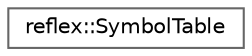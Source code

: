 digraph "Graphical Class Hierarchy"
{
 // LATEX_PDF_SIZE
  bgcolor="transparent";
  edge [fontname=Helvetica,fontsize=10,labelfontname=Helvetica,labelfontsize=10];
  node [fontname=Helvetica,fontsize=10,shape=box,height=0.2,width=0.4];
  rankdir="LR";
  Node0 [id="Node000000",label="reflex::SymbolTable",height=0.2,width=0.4,color="grey40", fillcolor="white", style="filled",URL="$classreflex_1_1SymbolTable.html",tooltip=" "];
}
